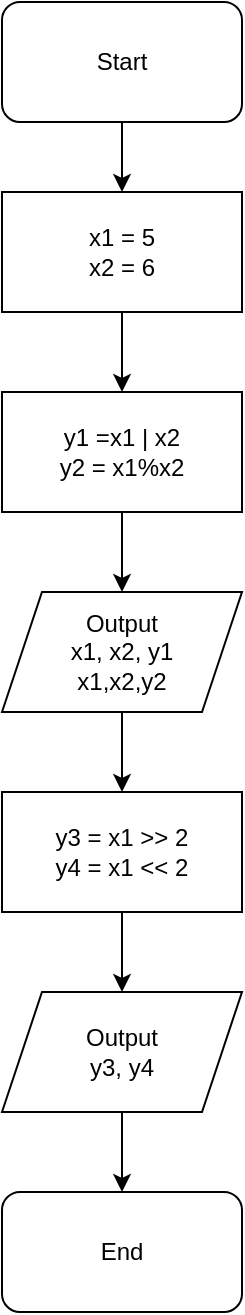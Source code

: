 <mxfile version="17.5.0" type="device" pages="4"><diagram id="xdKLkog-oZAt_Ccltah4" name="task1"><mxGraphModel dx="1900" dy="2266" grid="1" gridSize="5" guides="1" tooltips="1" connect="1" arrows="1" fold="1" page="1" pageScale="1" pageWidth="850" pageHeight="1100" math="0" shadow="0"><root><mxCell id="0"/><mxCell id="1" parent="0"/><mxCell id="O7cZxB9KvB2E7fPc-6Gk-5" value="" style="edgeStyle=orthogonalEdgeStyle;rounded=0;orthogonalLoop=1;jettySize=auto;html=1;" edge="1" parent="1" source="O7cZxB9KvB2E7fPc-6Gk-1" target="O7cZxB9KvB2E7fPc-6Gk-3"><mxGeometry relative="1" as="geometry"/></mxCell><mxCell id="O7cZxB9KvB2E7fPc-6Gk-1" value="Start" style="rounded=1;whiteSpace=wrap;html=1;" vertex="1" parent="1"><mxGeometry x="305" y="5" width="120" height="60" as="geometry"/></mxCell><mxCell id="O7cZxB9KvB2E7fPc-6Gk-6" value="" style="edgeStyle=orthogonalEdgeStyle;rounded=0;orthogonalLoop=1;jettySize=auto;html=1;" edge="1" parent="1" source="O7cZxB9KvB2E7fPc-6Gk-3" target="O7cZxB9KvB2E7fPc-6Gk-4"><mxGeometry relative="1" as="geometry"/></mxCell><mxCell id="O7cZxB9KvB2E7fPc-6Gk-3" value="&lt;div&gt;x1 = 5&lt;/div&gt;&lt;div&gt;x2 = 6&lt;br&gt;&lt;/div&gt;" style="rounded=0;whiteSpace=wrap;html=1;" vertex="1" parent="1"><mxGeometry x="305" y="100" width="120" height="60" as="geometry"/></mxCell><mxCell id="O7cZxB9KvB2E7fPc-6Gk-8" value="" style="edgeStyle=orthogonalEdgeStyle;rounded=0;orthogonalLoop=1;jettySize=auto;html=1;" edge="1" parent="1" source="O7cZxB9KvB2E7fPc-6Gk-4" target="O7cZxB9KvB2E7fPc-6Gk-7"><mxGeometry relative="1" as="geometry"/></mxCell><mxCell id="O7cZxB9KvB2E7fPc-6Gk-4" value="&lt;div&gt;y1 =x1 | x2&lt;/div&gt;&lt;div&gt;y2 = x1%x2&lt;br&gt;&lt;/div&gt;" style="rounded=0;whiteSpace=wrap;html=1;" vertex="1" parent="1"><mxGeometry x="305" y="200" width="120" height="60" as="geometry"/></mxCell><mxCell id="O7cZxB9KvB2E7fPc-6Gk-10" value="" style="edgeStyle=orthogonalEdgeStyle;rounded=0;orthogonalLoop=1;jettySize=auto;html=1;" edge="1" parent="1" source="O7cZxB9KvB2E7fPc-6Gk-7" target="O7cZxB9KvB2E7fPc-6Gk-9"><mxGeometry relative="1" as="geometry"/></mxCell><mxCell id="O7cZxB9KvB2E7fPc-6Gk-7" value="&lt;div&gt;Output&lt;br&gt;&lt;/div&gt;&lt;div&gt;x1, x2, y1&lt;/div&gt;&lt;div&gt;x1,x2,y2&lt;br&gt;&lt;/div&gt;" style="shape=parallelogram;perimeter=parallelogramPerimeter;whiteSpace=wrap;html=1;fixedSize=1;" vertex="1" parent="1"><mxGeometry x="305" y="300" width="120" height="60" as="geometry"/></mxCell><mxCell id="O7cZxB9KvB2E7fPc-6Gk-12" value="" style="edgeStyle=orthogonalEdgeStyle;rounded=0;orthogonalLoop=1;jettySize=auto;html=1;" edge="1" parent="1" source="O7cZxB9KvB2E7fPc-6Gk-9" target="O7cZxB9KvB2E7fPc-6Gk-11"><mxGeometry relative="1" as="geometry"/></mxCell><mxCell id="O7cZxB9KvB2E7fPc-6Gk-9" value="&lt;div&gt;y3 = x1 &amp;gt;&amp;gt; 2&lt;/div&gt;&lt;div&gt;y4 = x1 &amp;lt;&amp;lt; 2&lt;br&gt;&lt;/div&gt;" style="rounded=0;whiteSpace=wrap;html=1;" vertex="1" parent="1"><mxGeometry x="305" y="400" width="120" height="60" as="geometry"/></mxCell><mxCell id="O7cZxB9KvB2E7fPc-6Gk-14" value="" style="edgeStyle=orthogonalEdgeStyle;rounded=0;orthogonalLoop=1;jettySize=auto;html=1;" edge="1" parent="1" source="O7cZxB9KvB2E7fPc-6Gk-11" target="O7cZxB9KvB2E7fPc-6Gk-13"><mxGeometry relative="1" as="geometry"/></mxCell><mxCell id="O7cZxB9KvB2E7fPc-6Gk-11" value="&lt;div&gt;Output&lt;br&gt;&lt;/div&gt;y3, y4" style="shape=parallelogram;perimeter=parallelogramPerimeter;whiteSpace=wrap;html=1;fixedSize=1;" vertex="1" parent="1"><mxGeometry x="305" y="500" width="120" height="60" as="geometry"/></mxCell><mxCell id="O7cZxB9KvB2E7fPc-6Gk-13" value="End" style="rounded=1;whiteSpace=wrap;html=1;" vertex="1" parent="1"><mxGeometry x="305" y="600" width="120" height="60" as="geometry"/></mxCell></root></mxGraphModel></diagram><diagram id="iuzkVguBh2mxZGmNCXc0" name="task2"><mxGraphModel dx="1330" dy="1586" grid="1" gridSize="5" guides="1" tooltips="1" connect="1" arrows="1" fold="1" page="1" pageScale="1" pageWidth="850" pageHeight="1100" math="0" shadow="0"><root><mxCell id="0"/><mxCell id="1" parent="0"/><mxCell id="gNJETR1mNSoPVNa2obx_-7" style="edgeStyle=orthogonalEdgeStyle;rounded=0;orthogonalLoop=1;jettySize=auto;html=1;exitX=0.5;exitY=1;exitDx=0;exitDy=0;entryX=0.5;entryY=0;entryDx=0;entryDy=0;" edge="1" parent="1" source="gNJETR1mNSoPVNa2obx_-1" target="gNJETR1mNSoPVNa2obx_-2"><mxGeometry relative="1" as="geometry"/></mxCell><mxCell id="gNJETR1mNSoPVNa2obx_-1" value="Start" style="rounded=1;whiteSpace=wrap;html=1;" vertex="1" parent="1"><mxGeometry x="260" width="120" height="60" as="geometry"/></mxCell><mxCell id="gNJETR1mNSoPVNa2obx_-8" style="edgeStyle=orthogonalEdgeStyle;rounded=0;orthogonalLoop=1;jettySize=auto;html=1;exitX=0.5;exitY=1;exitDx=0;exitDy=0;entryX=0.5;entryY=0;entryDx=0;entryDy=0;" edge="1" parent="1" source="gNJETR1mNSoPVNa2obx_-2" target="gNJETR1mNSoPVNa2obx_-3"><mxGeometry relative="1" as="geometry"/></mxCell><mxCell id="gNJETR1mNSoPVNa2obx_-2" value="&lt;div&gt;input&lt;/div&gt;&lt;div&gt;x1,y1,x2,y2&lt;br&gt;&lt;/div&gt;" style="shape=parallelogram;perimeter=parallelogramPerimeter;whiteSpace=wrap;html=1;fixedSize=1;" vertex="1" parent="1"><mxGeometry x="260" y="100" width="120" height="60" as="geometry"/></mxCell><mxCell id="gNJETR1mNSoPVNa2obx_-5" style="edgeStyle=orthogonalEdgeStyle;rounded=0;orthogonalLoop=1;jettySize=auto;html=1;exitX=1;exitY=0.5;exitDx=0;exitDy=0;entryX=0.5;entryY=0;entryDx=0;entryDy=0;" edge="1" parent="1" source="gNJETR1mNSoPVNa2obx_-3" target="gNJETR1mNSoPVNa2obx_-4"><mxGeometry relative="1" as="geometry"/></mxCell><mxCell id="gNJETR1mNSoPVNa2obx_-24" style="edgeStyle=orthogonalEdgeStyle;rounded=0;orthogonalLoop=1;jettySize=auto;html=1;exitX=0;exitY=0.5;exitDx=0;exitDy=0;entryX=0.575;entryY=-0.017;entryDx=0;entryDy=0;entryPerimeter=0;" edge="1" parent="1" source="gNJETR1mNSoPVNa2obx_-3" target="gNJETR1mNSoPVNa2obx_-23"><mxGeometry relative="1" as="geometry"/></mxCell><mxCell id="gNJETR1mNSoPVNa2obx_-30" value="No" style="edgeLabel;html=1;align=center;verticalAlign=middle;resizable=0;points=[];" vertex="1" connectable="0" parent="gNJETR1mNSoPVNa2obx_-24"><mxGeometry x="-0.431" relative="1" as="geometry"><mxPoint as="offset"/></mxGeometry></mxCell><mxCell id="gNJETR1mNSoPVNa2obx_-3" value="&lt;div&gt;if &lt;br&gt;&lt;/div&gt;&lt;div&gt;x1 !=x2&lt;/div&gt;" style="rhombus;whiteSpace=wrap;html=1;" vertex="1" parent="1"><mxGeometry x="280" y="200" width="80" height="80" as="geometry"/></mxCell><mxCell id="gNJETR1mNSoPVNa2obx_-12" value="" style="edgeStyle=orthogonalEdgeStyle;rounded=0;orthogonalLoop=1;jettySize=auto;html=1;" edge="1" parent="1" source="gNJETR1mNSoPVNa2obx_-4" target="gNJETR1mNSoPVNa2obx_-9"><mxGeometry relative="1" as="geometry"/></mxCell><mxCell id="gNJETR1mNSoPVNa2obx_-4" value="&lt;div&gt;k = (y2-y1) / (x2-x1)&lt;/div&gt;&lt;div&gt;b = y1 - (k*x1)&lt;br&gt;&lt;/div&gt;" style="rounded=0;whiteSpace=wrap;html=1;" vertex="1" parent="1"><mxGeometry x="380" y="280" width="135" height="60" as="geometry"/></mxCell><mxCell id="gNJETR1mNSoPVNa2obx_-6" value="да" style="text;html=1;align=center;verticalAlign=middle;resizable=0;points=[];autosize=1;strokeColor=none;fillColor=none;" vertex="1" parent="1"><mxGeometry x="390" y="220" width="30" height="20" as="geometry"/></mxCell><mxCell id="gNJETR1mNSoPVNa2obx_-13" style="edgeStyle=orthogonalEdgeStyle;rounded=0;orthogonalLoop=1;jettySize=auto;html=1;entryX=0.575;entryY=0;entryDx=0;entryDy=0;entryPerimeter=0;" edge="1" parent="1" source="gNJETR1mNSoPVNa2obx_-9" target="gNJETR1mNSoPVNa2obx_-10"><mxGeometry relative="1" as="geometry"/></mxCell><mxCell id="gNJETR1mNSoPVNa2obx_-15" value="Yes" style="edgeLabel;html=1;align=center;verticalAlign=middle;resizable=0;points=[];" vertex="1" connectable="0" parent="gNJETR1mNSoPVNa2obx_-13"><mxGeometry x="-0.393" y="-2" relative="1" as="geometry"><mxPoint x="1" y="-12" as="offset"/></mxGeometry></mxCell><mxCell id="gNJETR1mNSoPVNa2obx_-16" style="edgeStyle=orthogonalEdgeStyle;rounded=0;orthogonalLoop=1;jettySize=auto;html=1;exitX=0;exitY=0.5;exitDx=0;exitDy=0;entryX=0.5;entryY=0;entryDx=0;entryDy=0;" edge="1" parent="1" source="gNJETR1mNSoPVNa2obx_-9" target="gNJETR1mNSoPVNa2obx_-14"><mxGeometry relative="1" as="geometry"/></mxCell><mxCell id="gNJETR1mNSoPVNa2obx_-20" value="No" style="edgeLabel;html=1;align=center;verticalAlign=middle;resizable=0;points=[];" vertex="1" connectable="0" parent="gNJETR1mNSoPVNa2obx_-16"><mxGeometry x="0.004" y="2" relative="1" as="geometry"><mxPoint as="offset"/></mxGeometry></mxCell><mxCell id="gNJETR1mNSoPVNa2obx_-9" value="&lt;div&gt;if&lt;/div&gt;&lt;div&gt;b &amp;gt; 0&lt;br&gt;&lt;/div&gt;" style="rhombus;whiteSpace=wrap;html=1;" vertex="1" parent="1"><mxGeometry x="407.5" y="380" width="80" height="80" as="geometry"/></mxCell><mxCell id="gNJETR1mNSoPVNa2obx_-29" style="edgeStyle=orthogonalEdgeStyle;rounded=0;orthogonalLoop=1;jettySize=auto;html=1;entryX=1;entryY=0.5;entryDx=0;entryDy=0;" edge="1" parent="1" source="gNJETR1mNSoPVNa2obx_-10" target="gNJETR1mNSoPVNa2obx_-25"><mxGeometry relative="1" as="geometry"><Array as="points"><mxPoint x="595" y="710"/></Array></mxGeometry></mxCell><mxCell id="gNJETR1mNSoPVNa2obx_-10" value="&lt;div&gt;output&lt;/div&gt;&lt;div&gt;y = kx+b&lt;br&gt;&lt;/div&gt;" style="shape=parallelogram;perimeter=parallelogramPerimeter;whiteSpace=wrap;html=1;fixedSize=1;" vertex="1" parent="1"><mxGeometry x="535" y="460" width="120" height="60" as="geometry"/></mxCell><mxCell id="gNJETR1mNSoPVNa2obx_-19" style="edgeStyle=orthogonalEdgeStyle;rounded=0;orthogonalLoop=1;jettySize=auto;html=1;exitX=1;exitY=0.5;exitDx=0;exitDy=0;entryX=0.5;entryY=0;entryDx=0;entryDy=0;" edge="1" parent="1" source="gNJETR1mNSoPVNa2obx_-14" target="gNJETR1mNSoPVNa2obx_-18"><mxGeometry relative="1" as="geometry"/></mxCell><mxCell id="gNJETR1mNSoPVNa2obx_-31" value="Yes" style="edgeLabel;html=1;align=center;verticalAlign=middle;resizable=0;points=[];" vertex="1" connectable="0" parent="gNJETR1mNSoPVNa2obx_-19"><mxGeometry x="-0.222" y="1" relative="1" as="geometry"><mxPoint as="offset"/></mxGeometry></mxCell><mxCell id="gNJETR1mNSoPVNa2obx_-22" style="edgeStyle=orthogonalEdgeStyle;rounded=0;orthogonalLoop=1;jettySize=auto;html=1;exitX=0;exitY=0.5;exitDx=0;exitDy=0;" edge="1" parent="1" source="gNJETR1mNSoPVNa2obx_-14" target="gNJETR1mNSoPVNa2obx_-21"><mxGeometry relative="1" as="geometry"/></mxCell><mxCell id="gNJETR1mNSoPVNa2obx_-32" value="No" style="edgeLabel;html=1;align=center;verticalAlign=middle;resizable=0;points=[];" vertex="1" connectable="0" parent="gNJETR1mNSoPVNa2obx_-22"><mxGeometry x="-0.2" y="3" relative="1" as="geometry"><mxPoint as="offset"/></mxGeometry></mxCell><mxCell id="gNJETR1mNSoPVNa2obx_-14" value="&lt;div&gt;if&lt;/div&gt;&lt;div&gt;b == 0&lt;br&gt;&lt;/div&gt;" style="rhombus;whiteSpace=wrap;html=1;" vertex="1" parent="1"><mxGeometry x="285" y="450" width="80" height="80" as="geometry"/></mxCell><mxCell id="gNJETR1mNSoPVNa2obx_-28" value="" style="edgeStyle=orthogonalEdgeStyle;rounded=0;orthogonalLoop=1;jettySize=auto;html=1;" edge="1" parent="1" source="gNJETR1mNSoPVNa2obx_-18" target="gNJETR1mNSoPVNa2obx_-25"><mxGeometry relative="1" as="geometry"/></mxCell><mxCell id="gNJETR1mNSoPVNa2obx_-18" value="&lt;div&gt;output&lt;/div&gt;&lt;div&gt;y = kx&lt;br&gt;&lt;/div&gt;" style="shape=parallelogram;perimeter=parallelogramPerimeter;whiteSpace=wrap;html=1;fixedSize=1;" vertex="1" parent="1"><mxGeometry x="355" y="530" width="120" height="60" as="geometry"/></mxCell><mxCell id="gNJETR1mNSoPVNa2obx_-27" value="" style="edgeStyle=orthogonalEdgeStyle;rounded=0;orthogonalLoop=1;jettySize=auto;html=1;" edge="1" parent="1" source="gNJETR1mNSoPVNa2obx_-21" target="gNJETR1mNSoPVNa2obx_-25"><mxGeometry relative="1" as="geometry"/></mxCell><mxCell id="gNJETR1mNSoPVNa2obx_-21" value="y = kx-b" style="shape=parallelogram;perimeter=parallelogramPerimeter;whiteSpace=wrap;html=1;fixedSize=1;" vertex="1" parent="1"><mxGeometry x="165" y="530" width="120" height="60" as="geometry"/></mxCell><mxCell id="gNJETR1mNSoPVNa2obx_-26" style="edgeStyle=orthogonalEdgeStyle;rounded=0;orthogonalLoop=1;jettySize=auto;html=1;exitX=0.5;exitY=1;exitDx=0;exitDy=0;entryX=0;entryY=0.5;entryDx=0;entryDy=0;" edge="1" parent="1" source="gNJETR1mNSoPVNa2obx_-23" target="gNJETR1mNSoPVNa2obx_-25"><mxGeometry relative="1" as="geometry"/></mxCell><mxCell id="gNJETR1mNSoPVNa2obx_-23" value="&lt;div&gt;output&lt;/div&gt;&lt;div&gt;x = x1&lt;br&gt;&lt;/div&gt;" style="shape=parallelogram;perimeter=parallelogramPerimeter;whiteSpace=wrap;html=1;fixedSize=1;" vertex="1" parent="1"><mxGeometry x="60" y="280" width="120" height="60" as="geometry"/></mxCell><mxCell id="gNJETR1mNSoPVNa2obx_-25" value="End" style="rounded=1;whiteSpace=wrap;html=1;" vertex="1" parent="1"><mxGeometry x="260" y="680" width="120" height="60" as="geometry"/></mxCell></root></mxGraphModel></diagram><diagram id="4QHwSRvGHrBNBMCJyf9F" name="task3"><mxGraphModel dx="831" dy="991" grid="1" gridSize="5" guides="1" tooltips="1" connect="1" arrows="1" fold="1" page="1" pageScale="1" pageWidth="850" pageHeight="1100" math="0" shadow="0"><root><mxCell id="0"/><mxCell id="1" parent="0"/><mxCell id="AP_J7qMShWDeHqRiToh--6" value="" style="edgeStyle=orthogonalEdgeStyle;rounded=0;orthogonalLoop=1;jettySize=auto;html=1;" edge="1" parent="1" source="AP_J7qMShWDeHqRiToh--1" target="AP_J7qMShWDeHqRiToh--2"><mxGeometry relative="1" as="geometry"/></mxCell><mxCell id="AP_J7qMShWDeHqRiToh--1" value="Start" style="rounded=1;whiteSpace=wrap;html=1;" vertex="1" parent="1"><mxGeometry x="290" width="120" height="60" as="geometry"/></mxCell><mxCell id="AP_J7qMShWDeHqRiToh--7" value="" style="edgeStyle=orthogonalEdgeStyle;rounded=0;orthogonalLoop=1;jettySize=auto;html=1;" edge="1" parent="1" source="AP_J7qMShWDeHqRiToh--2" target="AP_J7qMShWDeHqRiToh--3"><mxGeometry relative="1" as="geometry"/></mxCell><mxCell id="AP_J7qMShWDeHqRiToh--2" value="import random" style="rounded=0;whiteSpace=wrap;html=1;" vertex="1" parent="1"><mxGeometry x="290" y="85" width="120" height="60" as="geometry"/></mxCell><mxCell id="AP_J7qMShWDeHqRiToh--8" value="" style="edgeStyle=orthogonalEdgeStyle;rounded=0;orthogonalLoop=1;jettySize=auto;html=1;" edge="1" parent="1" source="AP_J7qMShWDeHqRiToh--3" target="AP_J7qMShWDeHqRiToh--5"><mxGeometry relative="1" as="geometry"/></mxCell><mxCell id="AP_J7qMShWDeHqRiToh--3" value="&lt;div&gt;Input&lt;/div&gt;&lt;div&gt;a, b&lt;br&gt;&lt;/div&gt;" style="shape=parallelogram;perimeter=parallelogramPerimeter;whiteSpace=wrap;html=1;fixedSize=1;" vertex="1" parent="1"><mxGeometry x="290" y="165" width="120" height="60" as="geometry"/></mxCell><mxCell id="AP_J7qMShWDeHqRiToh--15" value="" style="edgeStyle=orthogonalEdgeStyle;rounded=0;orthogonalLoop=1;jettySize=auto;html=1;" edge="1" parent="1" source="AP_J7qMShWDeHqRiToh--4" target="AP_J7qMShWDeHqRiToh--11"><mxGeometry relative="1" as="geometry"/></mxCell><mxCell id="AP_J7qMShWDeHqRiToh--4" value="&lt;div&gt;output &lt;br&gt;&lt;/div&gt;&lt;div&gt;num1&lt;br&gt;&lt;/div&gt;" style="shape=parallelogram;perimeter=parallelogramPerimeter;whiteSpace=wrap;html=1;fixedSize=1;" vertex="1" parent="1"><mxGeometry x="290" y="330" width="120" height="60" as="geometry"/></mxCell><mxCell id="AP_J7qMShWDeHqRiToh--9" value="" style="edgeStyle=orthogonalEdgeStyle;rounded=0;orthogonalLoop=1;jettySize=auto;html=1;" edge="1" parent="1" source="AP_J7qMShWDeHqRiToh--5" target="AP_J7qMShWDeHqRiToh--4"><mxGeometry relative="1" as="geometry"/></mxCell><mxCell id="AP_J7qMShWDeHqRiToh--5" value="num1 = randint(a,b)" style="rounded=0;whiteSpace=wrap;html=1;" vertex="1" parent="1"><mxGeometry x="277.5" y="245" width="145" height="60" as="geometry"/></mxCell><mxCell id="AP_J7qMShWDeHqRiToh--10" value="" style="edgeStyle=orthogonalEdgeStyle;rounded=0;orthogonalLoop=1;jettySize=auto;html=1;" edge="1" parent="1" source="AP_J7qMShWDeHqRiToh--11" target="AP_J7qMShWDeHqRiToh--14"><mxGeometry relative="1" as="geometry"/></mxCell><mxCell id="AP_J7qMShWDeHqRiToh--11" value="&lt;div&gt;Input&lt;/div&gt;&lt;div&gt;a, b&lt;br&gt;&lt;/div&gt;" style="shape=parallelogram;perimeter=parallelogramPerimeter;whiteSpace=wrap;html=1;fixedSize=1;" vertex="1" parent="1"><mxGeometry x="290" y="415" width="120" height="60" as="geometry"/></mxCell><mxCell id="AP_J7qMShWDeHqRiToh--21" value="" style="edgeStyle=orthogonalEdgeStyle;rounded=0;orthogonalLoop=1;jettySize=auto;html=1;" edge="1" parent="1" source="AP_J7qMShWDeHqRiToh--12" target="AP_J7qMShWDeHqRiToh--17"><mxGeometry relative="1" as="geometry"/></mxCell><mxCell id="AP_J7qMShWDeHqRiToh--12" value="&lt;div&gt;output &lt;br&gt;&lt;/div&gt;&lt;div&gt;num2&lt;br&gt;&lt;/div&gt;" style="shape=parallelogram;perimeter=parallelogramPerimeter;whiteSpace=wrap;html=1;fixedSize=1;" vertex="1" parent="1"><mxGeometry x="290" y="590" width="120" height="60" as="geometry"/></mxCell><mxCell id="AP_J7qMShWDeHqRiToh--13" value="" style="edgeStyle=orthogonalEdgeStyle;rounded=0;orthogonalLoop=1;jettySize=auto;html=1;" edge="1" parent="1" source="AP_J7qMShWDeHqRiToh--14" target="AP_J7qMShWDeHqRiToh--12"><mxGeometry relative="1" as="geometry"/></mxCell><mxCell id="AP_J7qMShWDeHqRiToh--14" value="num2 = uniform(a,b)" style="rounded=0;whiteSpace=wrap;html=1;" vertex="1" parent="1"><mxGeometry x="277.5" y="505" width="145" height="60" as="geometry"/></mxCell><mxCell id="AP_J7qMShWDeHqRiToh--16" value="" style="edgeStyle=orthogonalEdgeStyle;rounded=0;orthogonalLoop=1;jettySize=auto;html=1;" edge="1" parent="1" source="AP_J7qMShWDeHqRiToh--17" target="AP_J7qMShWDeHqRiToh--20"><mxGeometry relative="1" as="geometry"/></mxCell><mxCell id="AP_J7qMShWDeHqRiToh--17" value="&lt;div&gt;Input&lt;/div&gt;&lt;div&gt;a, b&lt;br&gt;&lt;/div&gt;" style="shape=parallelogram;perimeter=parallelogramPerimeter;whiteSpace=wrap;html=1;fixedSize=1;" vertex="1" parent="1"><mxGeometry x="290" y="685" width="120" height="60" as="geometry"/></mxCell><mxCell id="AP_J7qMShWDeHqRiToh--23" value="" style="edgeStyle=orthogonalEdgeStyle;rounded=0;orthogonalLoop=1;jettySize=auto;html=1;" edge="1" parent="1" source="AP_J7qMShWDeHqRiToh--18" target="AP_J7qMShWDeHqRiToh--22"><mxGeometry relative="1" as="geometry"/></mxCell><mxCell id="AP_J7qMShWDeHqRiToh--18" value="&lt;div&gt;output &lt;br&gt;&lt;/div&gt;&lt;div&gt;char1&lt;br&gt;&lt;/div&gt;" style="shape=parallelogram;perimeter=parallelogramPerimeter;whiteSpace=wrap;html=1;fixedSize=1;" vertex="1" parent="1"><mxGeometry x="290" y="885" width="120" height="60" as="geometry"/></mxCell><mxCell id="AP_J7qMShWDeHqRiToh--19" value="" style="edgeStyle=orthogonalEdgeStyle;rounded=0;orthogonalLoop=1;jettySize=auto;html=1;" edge="1" parent="1" source="AP_J7qMShWDeHqRiToh--20" target="AP_J7qMShWDeHqRiToh--18"><mxGeometry relative="1" as="geometry"/></mxCell><mxCell id="AP_J7qMShWDeHqRiToh--20" value="&lt;div&gt;a = ord(a)&lt;/div&gt;&lt;div&gt;b = ord(b)&lt;br&gt;&lt;/div&gt;&lt;div&gt;char1 = chr(randint(a,b))&lt;br&gt;&lt;/div&gt;" style="rounded=0;whiteSpace=wrap;html=1;" vertex="1" parent="1"><mxGeometry x="250" y="785" width="200" height="60" as="geometry"/></mxCell><mxCell id="AP_J7qMShWDeHqRiToh--22" value="End" style="rounded=1;whiteSpace=wrap;html=1;" vertex="1" parent="1"><mxGeometry x="290" y="995" width="120" height="60" as="geometry"/></mxCell></root></mxGraphModel></diagram><diagram id="Yasd82WbzRIC3kAf2NzP" name="task4"><mxGraphModel dx="1330" dy="1586" grid="1" gridSize="5" guides="1" tooltips="1" connect="1" arrows="1" fold="1" page="1" pageScale="1" pageWidth="850" pageHeight="1100" math="0" shadow="0"><root><mxCell id="0"/><mxCell id="1" parent="0"/><mxCell id="8iTNpztZe95JKStWLrpv-3" value="" style="edgeStyle=orthogonalEdgeStyle;rounded=0;orthogonalLoop=1;jettySize=auto;html=1;" edge="1" parent="1" source="8iTNpztZe95JKStWLrpv-1"><mxGeometry relative="1" as="geometry"><mxPoint x="345" y="140" as="targetPoint"/></mxGeometry></mxCell><mxCell id="8iTNpztZe95JKStWLrpv-1" value="Start" style="rounded=1;whiteSpace=wrap;html=1;" vertex="1" parent="1"><mxGeometry x="285" width="120" height="60" as="geometry"/></mxCell><mxCell id="8iTNpztZe95JKStWLrpv-6" value="" style="edgeStyle=orthogonalEdgeStyle;rounded=0;orthogonalLoop=1;jettySize=auto;html=1;" edge="1" parent="1" source="8iTNpztZe95JKStWLrpv-4" target="8iTNpztZe95JKStWLrpv-5"><mxGeometry relative="1" as="geometry"/></mxCell><mxCell id="8iTNpztZe95JKStWLrpv-4" value="ch1, ch2" style="shape=parallelogram;perimeter=parallelogramPerimeter;whiteSpace=wrap;html=1;fixedSize=1;" vertex="1" parent="1"><mxGeometry x="285" y="140" width="120" height="60" as="geometry"/></mxCell><mxCell id="8iTNpztZe95JKStWLrpv-8" value="" style="edgeStyle=orthogonalEdgeStyle;rounded=0;orthogonalLoop=1;jettySize=auto;html=1;" edge="1" parent="1" source="8iTNpztZe95JKStWLrpv-5" target="8iTNpztZe95JKStWLrpv-7"><mxGeometry relative="1" as="geometry"/></mxCell><mxCell id="8iTNpztZe95JKStWLrpv-5" value="&lt;div&gt;ch1 = ord(ch1)&lt;/div&gt;&lt;div&gt;ch2 = ord(ch2)&lt;br&gt;&lt;/div&gt;" style="whiteSpace=wrap;html=1;" vertex="1" parent="1"><mxGeometry x="285" y="280" width="120" height="60" as="geometry"/></mxCell><mxCell id="8iTNpztZe95JKStWLrpv-10" value="" style="edgeStyle=orthogonalEdgeStyle;rounded=0;orthogonalLoop=1;jettySize=auto;html=1;" edge="1" parent="1" source="8iTNpztZe95JKStWLrpv-7" target="8iTNpztZe95JKStWLrpv-9"><mxGeometry relative="1" as="geometry"/></mxCell><mxCell id="8iTNpztZe95JKStWLrpv-7" value="&lt;div&gt;ch1-96&lt;/div&gt;&lt;div&gt;ch2-96&lt;br&gt;&lt;/div&gt;" style="shape=parallelogram;perimeter=parallelogramPerimeter;whiteSpace=wrap;html=1;fixedSize=1;" vertex="1" parent="1"><mxGeometry x="285" y="420" width="120" height="60" as="geometry"/></mxCell><mxCell id="8iTNpztZe95JKStWLrpv-12" value="" style="edgeStyle=orthogonalEdgeStyle;rounded=0;orthogonalLoop=1;jettySize=auto;html=1;" edge="1" parent="1" source="8iTNpztZe95JKStWLrpv-9" target="8iTNpztZe95JKStWLrpv-11"><mxGeometry relative="1" as="geometry"/></mxCell><mxCell id="8iTNpztZe95JKStWLrpv-31" value="Yes" style="edgeLabel;html=1;align=center;verticalAlign=middle;resizable=0;points=[];" vertex="1" connectable="0" parent="8iTNpztZe95JKStWLrpv-12"><mxGeometry x="-0.368" y="-1" relative="1" as="geometry"><mxPoint as="offset"/></mxGeometry></mxCell><mxCell id="8iTNpztZe95JKStWLrpv-19" style="edgeStyle=orthogonalEdgeStyle;rounded=0;orthogonalLoop=1;jettySize=auto;html=1;exitX=0;exitY=0.5;exitDx=0;exitDy=0;entryX=0.5;entryY=0;entryDx=0;entryDy=0;" edge="1" parent="1" source="8iTNpztZe95JKStWLrpv-9" target="8iTNpztZe95JKStWLrpv-18"><mxGeometry relative="1" as="geometry"/></mxCell><mxCell id="8iTNpztZe95JKStWLrpv-30" value="No" style="edgeLabel;html=1;align=center;verticalAlign=middle;resizable=0;points=[];" vertex="1" connectable="0" parent="8iTNpztZe95JKStWLrpv-19"><mxGeometry x="-0.117" y="1" relative="1" as="geometry"><mxPoint as="offset"/></mxGeometry></mxCell><mxCell id="8iTNpztZe95JKStWLrpv-9" value="&lt;div&gt;if&lt;/div&gt;&lt;div&gt;ch2 &amp;gt; ch1&lt;br&gt;&lt;/div&gt;" style="rhombus;whiteSpace=wrap;html=1;" vertex="1" parent="1"><mxGeometry x="305" y="550" width="80" height="80" as="geometry"/></mxCell><mxCell id="8iTNpztZe95JKStWLrpv-25" style="edgeStyle=orthogonalEdgeStyle;rounded=0;orthogonalLoop=1;jettySize=auto;html=1;entryX=0.5;entryY=0;entryDx=0;entryDy=0;" edge="1" parent="1" source="8iTNpztZe95JKStWLrpv-11" target="8iTNpztZe95JKStWLrpv-24"><mxGeometry relative="1" as="geometry"><Array as="points"><mxPoint x="520" y="810"/><mxPoint x="345" y="810"/></Array></mxGeometry></mxCell><mxCell id="8iTNpztZe95JKStWLrpv-11" value="x = ch2 - ch1 - 1" style="whiteSpace=wrap;html=1;" vertex="1" parent="1"><mxGeometry x="445" y="560" width="120" height="60" as="geometry"/></mxCell><mxCell id="8iTNpztZe95JKStWLrpv-21" value="" style="edgeStyle=orthogonalEdgeStyle;rounded=0;orthogonalLoop=1;jettySize=auto;html=1;" edge="1" parent="1" source="8iTNpztZe95JKStWLrpv-18" target="8iTNpztZe95JKStWLrpv-20"><mxGeometry relative="1" as="geometry"/></mxCell><mxCell id="8iTNpztZe95JKStWLrpv-32" value="Yes" style="edgeLabel;html=1;align=center;verticalAlign=middle;resizable=0;points=[];" vertex="1" connectable="0" parent="8iTNpztZe95JKStWLrpv-21"><mxGeometry x="-0.657" y="-1" relative="1" as="geometry"><mxPoint as="offset"/></mxGeometry></mxCell><mxCell id="8iTNpztZe95JKStWLrpv-23" value="" style="edgeStyle=orthogonalEdgeStyle;rounded=0;orthogonalLoop=1;jettySize=auto;html=1;" edge="1" parent="1" source="8iTNpztZe95JKStWLrpv-18" target="8iTNpztZe95JKStWLrpv-22"><mxGeometry relative="1" as="geometry"/></mxCell><mxCell id="8iTNpztZe95JKStWLrpv-33" value="No" style="edgeLabel;html=1;align=center;verticalAlign=middle;resizable=0;points=[];" vertex="1" connectable="0" parent="8iTNpztZe95JKStWLrpv-23"><mxGeometry x="-0.017" y="3" relative="1" as="geometry"><mxPoint as="offset"/></mxGeometry></mxCell><mxCell id="8iTNpztZe95JKStWLrpv-18" value="&lt;div&gt;if&lt;/div&gt;&lt;div&gt;ch1==ch2&lt;br&gt;&lt;/div&gt;" style="rhombus;whiteSpace=wrap;html=1;" vertex="1" parent="1"><mxGeometry x="165" y="635" width="80" height="80" as="geometry"/></mxCell><mxCell id="8iTNpztZe95JKStWLrpv-27" value="" style="edgeStyle=orthogonalEdgeStyle;rounded=0;orthogonalLoop=1;jettySize=auto;html=1;" edge="1" parent="1" source="8iTNpztZe95JKStWLrpv-20" target="8iTNpztZe95JKStWLrpv-24"><mxGeometry relative="1" as="geometry"/></mxCell><mxCell id="8iTNpztZe95JKStWLrpv-20" value="x =0" style="whiteSpace=wrap;html=1;" vertex="1" parent="1"><mxGeometry x="250" y="720" width="120" height="60" as="geometry"/></mxCell><mxCell id="8iTNpztZe95JKStWLrpv-26" style="edgeStyle=orthogonalEdgeStyle;rounded=0;orthogonalLoop=1;jettySize=auto;html=1;exitX=0.5;exitY=1;exitDx=0;exitDy=0;entryX=0.5;entryY=0;entryDx=0;entryDy=0;" edge="1" parent="1" source="8iTNpztZe95JKStWLrpv-22" target="8iTNpztZe95JKStWLrpv-24"><mxGeometry relative="1" as="geometry"/></mxCell><mxCell id="8iTNpztZe95JKStWLrpv-22" value="x =ch1 - ch2 - 1" style="whiteSpace=wrap;html=1;" vertex="1" parent="1"><mxGeometry x="40" y="720" width="120" height="60" as="geometry"/></mxCell><mxCell id="8iTNpztZe95JKStWLrpv-29" value="" style="edgeStyle=orthogonalEdgeStyle;rounded=0;orthogonalLoop=1;jettySize=auto;html=1;" edge="1" parent="1" source="8iTNpztZe95JKStWLrpv-24" target="8iTNpztZe95JKStWLrpv-28"><mxGeometry relative="1" as="geometry"/></mxCell><mxCell id="8iTNpztZe95JKStWLrpv-24" value="&lt;div&gt;Output&lt;/div&gt;&lt;div&gt;x&lt;br&gt;&lt;/div&gt;" style="shape=parallelogram;perimeter=parallelogramPerimeter;whiteSpace=wrap;html=1;fixedSize=1;" vertex="1" parent="1"><mxGeometry x="285" y="845" width="120" height="60" as="geometry"/></mxCell><mxCell id="8iTNpztZe95JKStWLrpv-28" value="End" style="rounded=1;whiteSpace=wrap;html=1;" vertex="1" parent="1"><mxGeometry x="285" y="955" width="120" height="60" as="geometry"/></mxCell></root></mxGraphModel></diagram></mxfile>